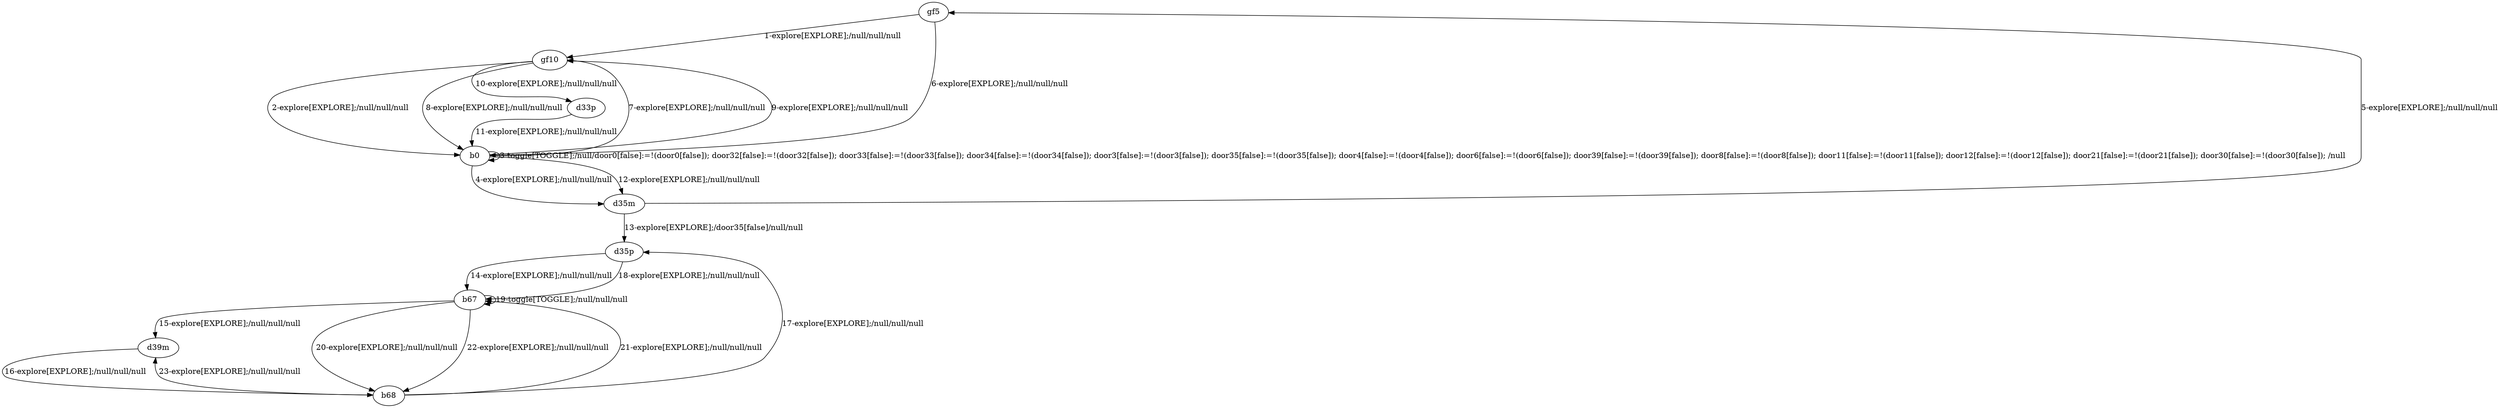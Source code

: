# Total number of goals covered by this test: 7
# b68 --> d39m
# b67 --> b67
# b67 --> d39m
# d35p --> b67
# b67 --> b68
# b68 --> b67
# d39m --> b68

digraph g {
"gf5" -> "gf10" [label = "1-explore[EXPLORE];/null/null/null"];
"gf10" -> "b0" [label = "2-explore[EXPLORE];/null/null/null"];
"b0" -> "b0" [label = "3-toggle[TOGGLE];/null/door0[false]:=!(door0[false]); door32[false]:=!(door32[false]); door33[false]:=!(door33[false]); door34[false]:=!(door34[false]); door3[false]:=!(door3[false]); door35[false]:=!(door35[false]); door4[false]:=!(door4[false]); door6[false]:=!(door6[false]); door39[false]:=!(door39[false]); door8[false]:=!(door8[false]); door11[false]:=!(door11[false]); door12[false]:=!(door12[false]); door21[false]:=!(door21[false]); door30[false]:=!(door30[false]); /null"];
"b0" -> "d35m" [label = "4-explore[EXPLORE];/null/null/null"];
"d35m" -> "gf5" [label = "5-explore[EXPLORE];/null/null/null"];
"gf5" -> "b0" [label = "6-explore[EXPLORE];/null/null/null"];
"b0" -> "gf10" [label = "7-explore[EXPLORE];/null/null/null"];
"gf10" -> "b0" [label = "8-explore[EXPLORE];/null/null/null"];
"b0" -> "gf10" [label = "9-explore[EXPLORE];/null/null/null"];
"gf10" -> "d33p" [label = "10-explore[EXPLORE];/null/null/null"];
"d33p" -> "b0" [label = "11-explore[EXPLORE];/null/null/null"];
"b0" -> "d35m" [label = "12-explore[EXPLORE];/null/null/null"];
"d35m" -> "d35p" [label = "13-explore[EXPLORE];/door35[false]/null/null"];
"d35p" -> "b67" [label = "14-explore[EXPLORE];/null/null/null"];
"b67" -> "d39m" [label = "15-explore[EXPLORE];/null/null/null"];
"d39m" -> "b68" [label = "16-explore[EXPLORE];/null/null/null"];
"b68" -> "d35p" [label = "17-explore[EXPLORE];/null/null/null"];
"d35p" -> "b67" [label = "18-explore[EXPLORE];/null/null/null"];
"b67" -> "b67" [label = "19-toggle[TOGGLE];/null/null/null"];
"b67" -> "b68" [label = "20-explore[EXPLORE];/null/null/null"];
"b68" -> "b67" [label = "21-explore[EXPLORE];/null/null/null"];
"b67" -> "b68" [label = "22-explore[EXPLORE];/null/null/null"];
"b68" -> "d39m" [label = "23-explore[EXPLORE];/null/null/null"];
}